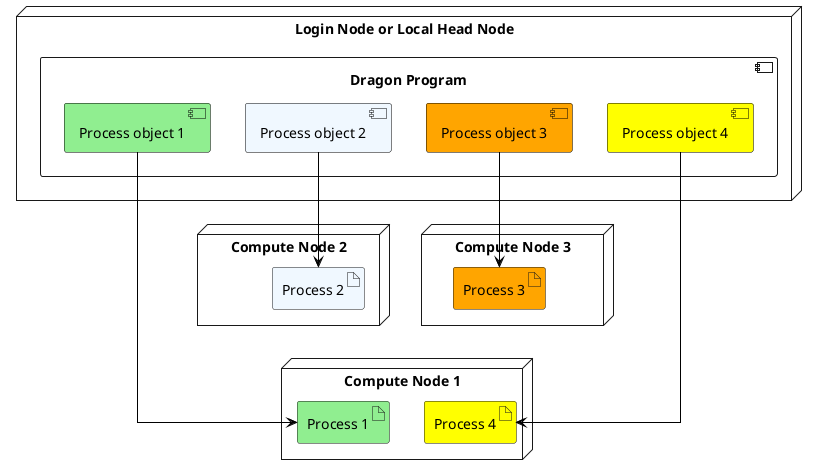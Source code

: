 @startuml

' title "Round Robin Deployment"

skinparam componentStyle uml2
' skinparam shadowing false
' skinparam monochrome true

skinparam linetype ortho
' skinparam linetype polyline
' skinparam nodesep 30
skinparam ranksep 30

node "Login Node or Local Head Node" as LNode {

    component "Dragon Program" as UP {
        together { 
            component "Process object 1" as PO1 #lightgreen;line:black
            component "Process object 2" as PO2 #aliceblue;line:black
        }
        together {
            component "Process object 3" as PO3 #orange;line:black
            component "Process object 4" as PO4 #yellow;line:black
        }

        PO1 -[hidden]right- PO2
        PO2 -[hidden]right- PO3
        PO3 -[hidden]right- PO4
    }
}

node "Compute Node 1" as C1 {
    artifact "Process 1" as P1 #lightgreen 
    artifact "Process 4" as P4 #yellow
}

node "Compute Node 2" as C2 {
    artifact "Process 2" as P2 #aliceblue
}

node "Compute Node 3" as C3 {
    artifact "Process 3" as P3 #orange
}

PO1 --[#black]--> P1
PO2 -[#black]-> P2
PO3 -[#black]-> P3
PO4 --[#black]--> P4

@enduml